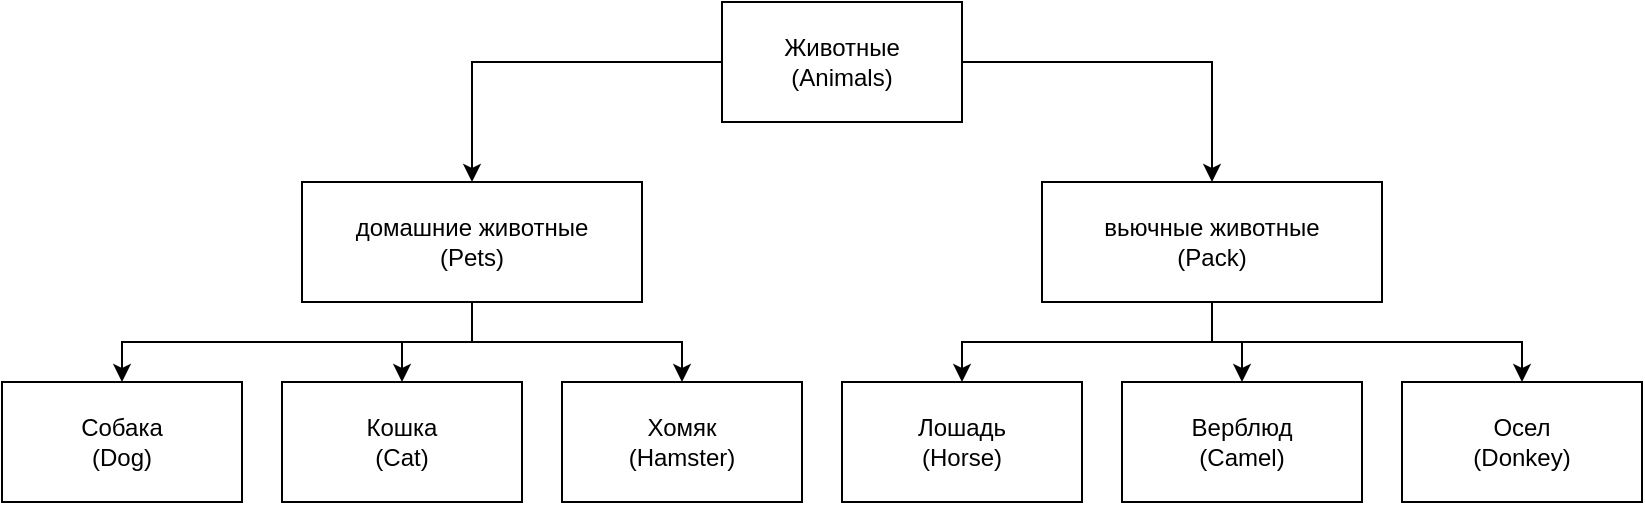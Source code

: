 <mxfile version="17.1.2" type="device"><diagram id="Ex97yT7H0V5O4e1owufV" name="Page-1"><mxGraphModel dx="1060" dy="477" grid="1" gridSize="10" guides="1" tooltips="1" connect="1" arrows="1" fold="1" page="1" pageScale="1" pageWidth="827" pageHeight="1169" math="0" shadow="0"><root><mxCell id="0"/><mxCell id="1" parent="0"/><mxCell id="IOameO4QVbp83O55Vo1x-10" style="edgeStyle=orthogonalEdgeStyle;rounded=0;orthogonalLoop=1;jettySize=auto;html=1;entryX=0.5;entryY=0;entryDx=0;entryDy=0;" edge="1" parent="1" source="IOameO4QVbp83O55Vo1x-1" target="IOameO4QVbp83O55Vo1x-2"><mxGeometry relative="1" as="geometry"/></mxCell><mxCell id="IOameO4QVbp83O55Vo1x-11" style="edgeStyle=orthogonalEdgeStyle;rounded=0;orthogonalLoop=1;jettySize=auto;html=1;entryX=0.5;entryY=0;entryDx=0;entryDy=0;" edge="1" parent="1" source="IOameO4QVbp83O55Vo1x-1" target="IOameO4QVbp83O55Vo1x-3"><mxGeometry relative="1" as="geometry"/></mxCell><mxCell id="IOameO4QVbp83O55Vo1x-1" value="Животные&lt;br&gt;(Animals)" style="rounded=0;whiteSpace=wrap;html=1;" vertex="1" parent="1"><mxGeometry x="360" y="10" width="120" height="60" as="geometry"/></mxCell><mxCell id="IOameO4QVbp83O55Vo1x-13" style="edgeStyle=orthogonalEdgeStyle;rounded=0;orthogonalLoop=1;jettySize=auto;html=1;entryX=0.5;entryY=0;entryDx=0;entryDy=0;" edge="1" parent="1" source="IOameO4QVbp83O55Vo1x-2" target="IOameO4QVbp83O55Vo1x-6"><mxGeometry relative="1" as="geometry"/></mxCell><mxCell id="IOameO4QVbp83O55Vo1x-15" style="edgeStyle=orthogonalEdgeStyle;rounded=0;orthogonalLoop=1;jettySize=auto;html=1;entryX=0.5;entryY=0;entryDx=0;entryDy=0;" edge="1" parent="1" source="IOameO4QVbp83O55Vo1x-2" target="IOameO4QVbp83O55Vo1x-5"><mxGeometry relative="1" as="geometry"/></mxCell><mxCell id="IOameO4QVbp83O55Vo1x-17" style="edgeStyle=orthogonalEdgeStyle;rounded=0;orthogonalLoop=1;jettySize=auto;html=1;" edge="1" parent="1" target="IOameO4QVbp83O55Vo1x-4"><mxGeometry relative="1" as="geometry"><mxPoint x="235" y="160" as="sourcePoint"/><Array as="points"><mxPoint x="235" y="180"/><mxPoint x="60" y="180"/></Array></mxGeometry></mxCell><mxCell id="IOameO4QVbp83O55Vo1x-2" value="домашние животные&lt;br&gt;(Pets)" style="rounded=0;whiteSpace=wrap;html=1;" vertex="1" parent="1"><mxGeometry x="150" y="100" width="170" height="60" as="geometry"/></mxCell><mxCell id="IOameO4QVbp83O55Vo1x-18" style="edgeStyle=orthogonalEdgeStyle;rounded=0;orthogonalLoop=1;jettySize=auto;html=1;entryX=0.5;entryY=0;entryDx=0;entryDy=0;" edge="1" parent="1" source="IOameO4QVbp83O55Vo1x-3" target="IOameO4QVbp83O55Vo1x-8"><mxGeometry relative="1" as="geometry"/></mxCell><mxCell id="IOameO4QVbp83O55Vo1x-19" style="edgeStyle=orthogonalEdgeStyle;rounded=0;orthogonalLoop=1;jettySize=auto;html=1;entryX=0.5;entryY=0;entryDx=0;entryDy=0;" edge="1" parent="1" source="IOameO4QVbp83O55Vo1x-3" target="IOameO4QVbp83O55Vo1x-7"><mxGeometry relative="1" as="geometry"><Array as="points"><mxPoint x="605" y="180"/><mxPoint x="760" y="180"/></Array></mxGeometry></mxCell><mxCell id="IOameO4QVbp83O55Vo1x-20" style="edgeStyle=orthogonalEdgeStyle;rounded=0;orthogonalLoop=1;jettySize=auto;html=1;" edge="1" parent="1" source="IOameO4QVbp83O55Vo1x-3" target="IOameO4QVbp83O55Vo1x-9"><mxGeometry relative="1" as="geometry"/></mxCell><mxCell id="IOameO4QVbp83O55Vo1x-3" value="вьючные животные&lt;br&gt;(Pack)" style="rounded=0;whiteSpace=wrap;html=1;" vertex="1" parent="1"><mxGeometry x="520" y="100" width="170" height="60" as="geometry"/></mxCell><mxCell id="IOameO4QVbp83O55Vo1x-4" value="Собака&lt;br&gt;(Dog)" style="rounded=0;whiteSpace=wrap;html=1;" vertex="1" parent="1"><mxGeometry y="200" width="120" height="60" as="geometry"/></mxCell><mxCell id="IOameO4QVbp83O55Vo1x-5" value="Хомяк&lt;br&gt;(Hamster)" style="rounded=0;whiteSpace=wrap;html=1;" vertex="1" parent="1"><mxGeometry x="280" y="200" width="120" height="60" as="geometry"/></mxCell><mxCell id="IOameO4QVbp83O55Vo1x-6" value="Кошка&lt;br&gt;(Cat)" style="rounded=0;whiteSpace=wrap;html=1;" vertex="1" parent="1"><mxGeometry x="140" y="200" width="120" height="60" as="geometry"/></mxCell><mxCell id="IOameO4QVbp83O55Vo1x-7" value="Осел&lt;br&gt;(Donkey)" style="rounded=0;whiteSpace=wrap;html=1;" vertex="1" parent="1"><mxGeometry x="700" y="200" width="120" height="60" as="geometry"/></mxCell><mxCell id="IOameO4QVbp83O55Vo1x-8" value="Верблюд&lt;br&gt;(Camel)" style="rounded=0;whiteSpace=wrap;html=1;" vertex="1" parent="1"><mxGeometry x="560" y="200" width="120" height="60" as="geometry"/></mxCell><mxCell id="IOameO4QVbp83O55Vo1x-9" value="Лошадь&lt;br&gt;(Horse)" style="rounded=0;whiteSpace=wrap;html=1;" vertex="1" parent="1"><mxGeometry x="420" y="200" width="120" height="60" as="geometry"/></mxCell></root></mxGraphModel></diagram></mxfile>